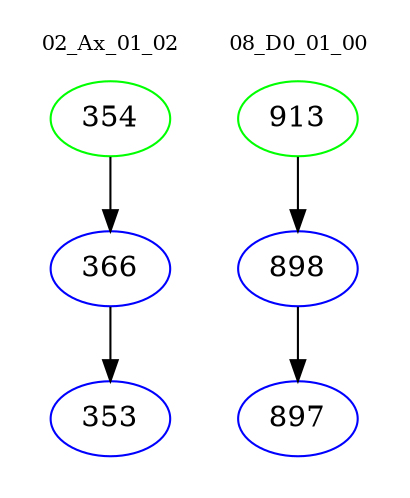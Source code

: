 digraph{
subgraph cluster_0 {
color = white
label = "02_Ax_01_02";
fontsize=10;
T0_354 [label="354", color="green"]
T0_354 -> T0_366 [color="black"]
T0_366 [label="366", color="blue"]
T0_366 -> T0_353 [color="black"]
T0_353 [label="353", color="blue"]
}
subgraph cluster_1 {
color = white
label = "08_D0_01_00";
fontsize=10;
T1_913 [label="913", color="green"]
T1_913 -> T1_898 [color="black"]
T1_898 [label="898", color="blue"]
T1_898 -> T1_897 [color="black"]
T1_897 [label="897", color="blue"]
}
}
